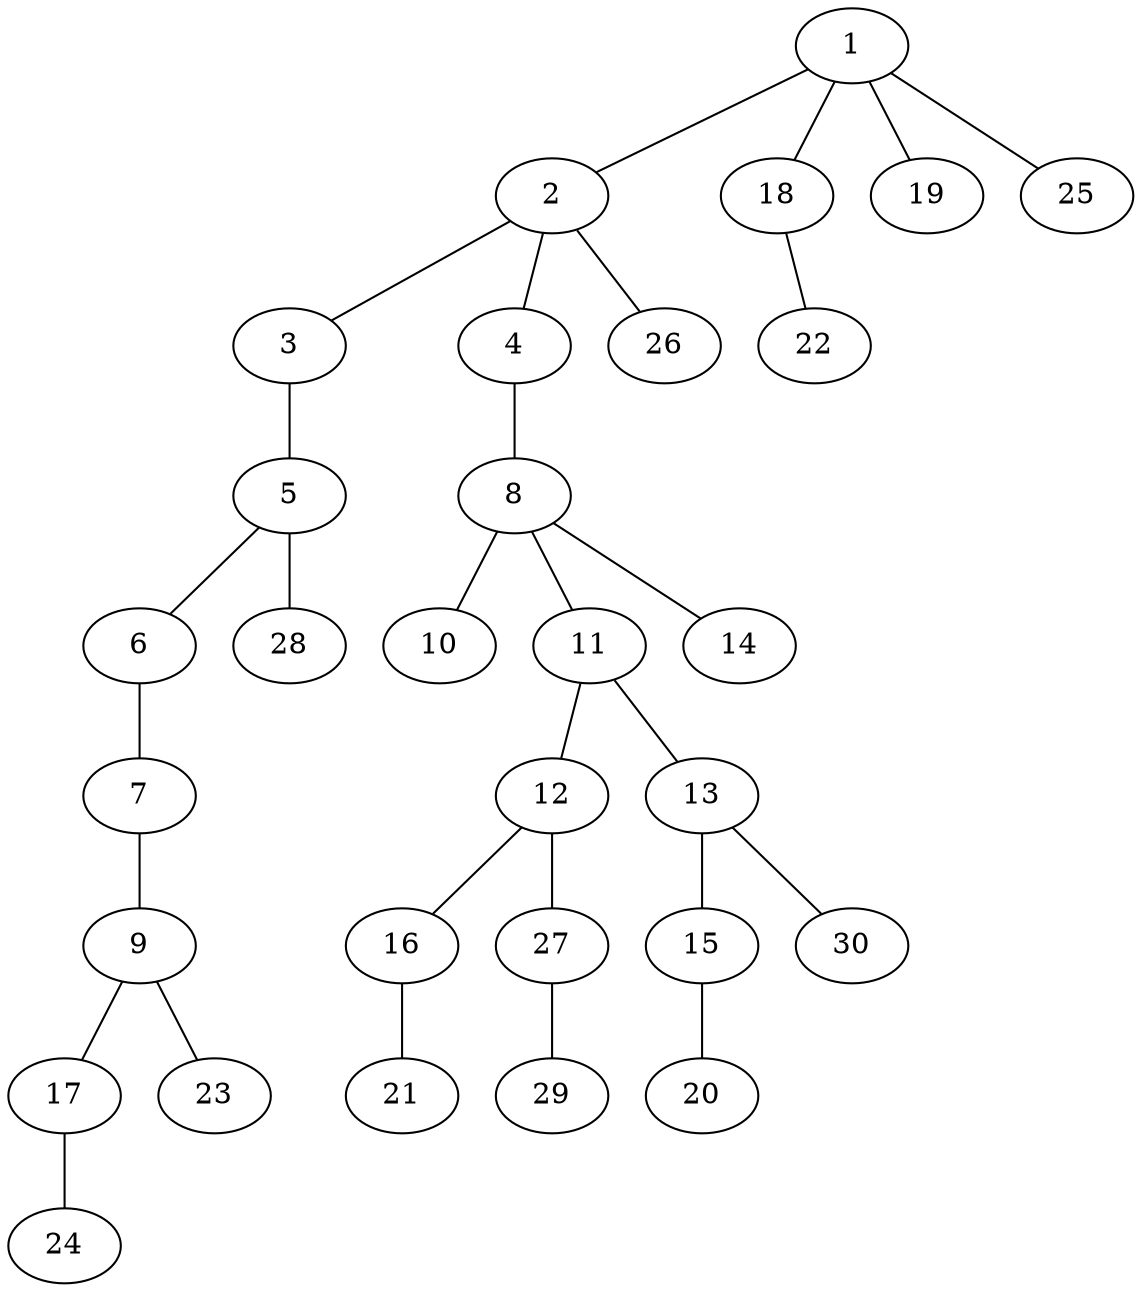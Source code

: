 graph graphname {1--2
1--18
1--19
1--25
2--3
2--4
2--26
3--5
4--8
5--6
5--28
6--7
7--9
8--10
8--11
8--14
9--17
9--23
11--12
11--13
12--16
12--27
13--15
13--30
15--20
16--21
17--24
18--22
27--29
}